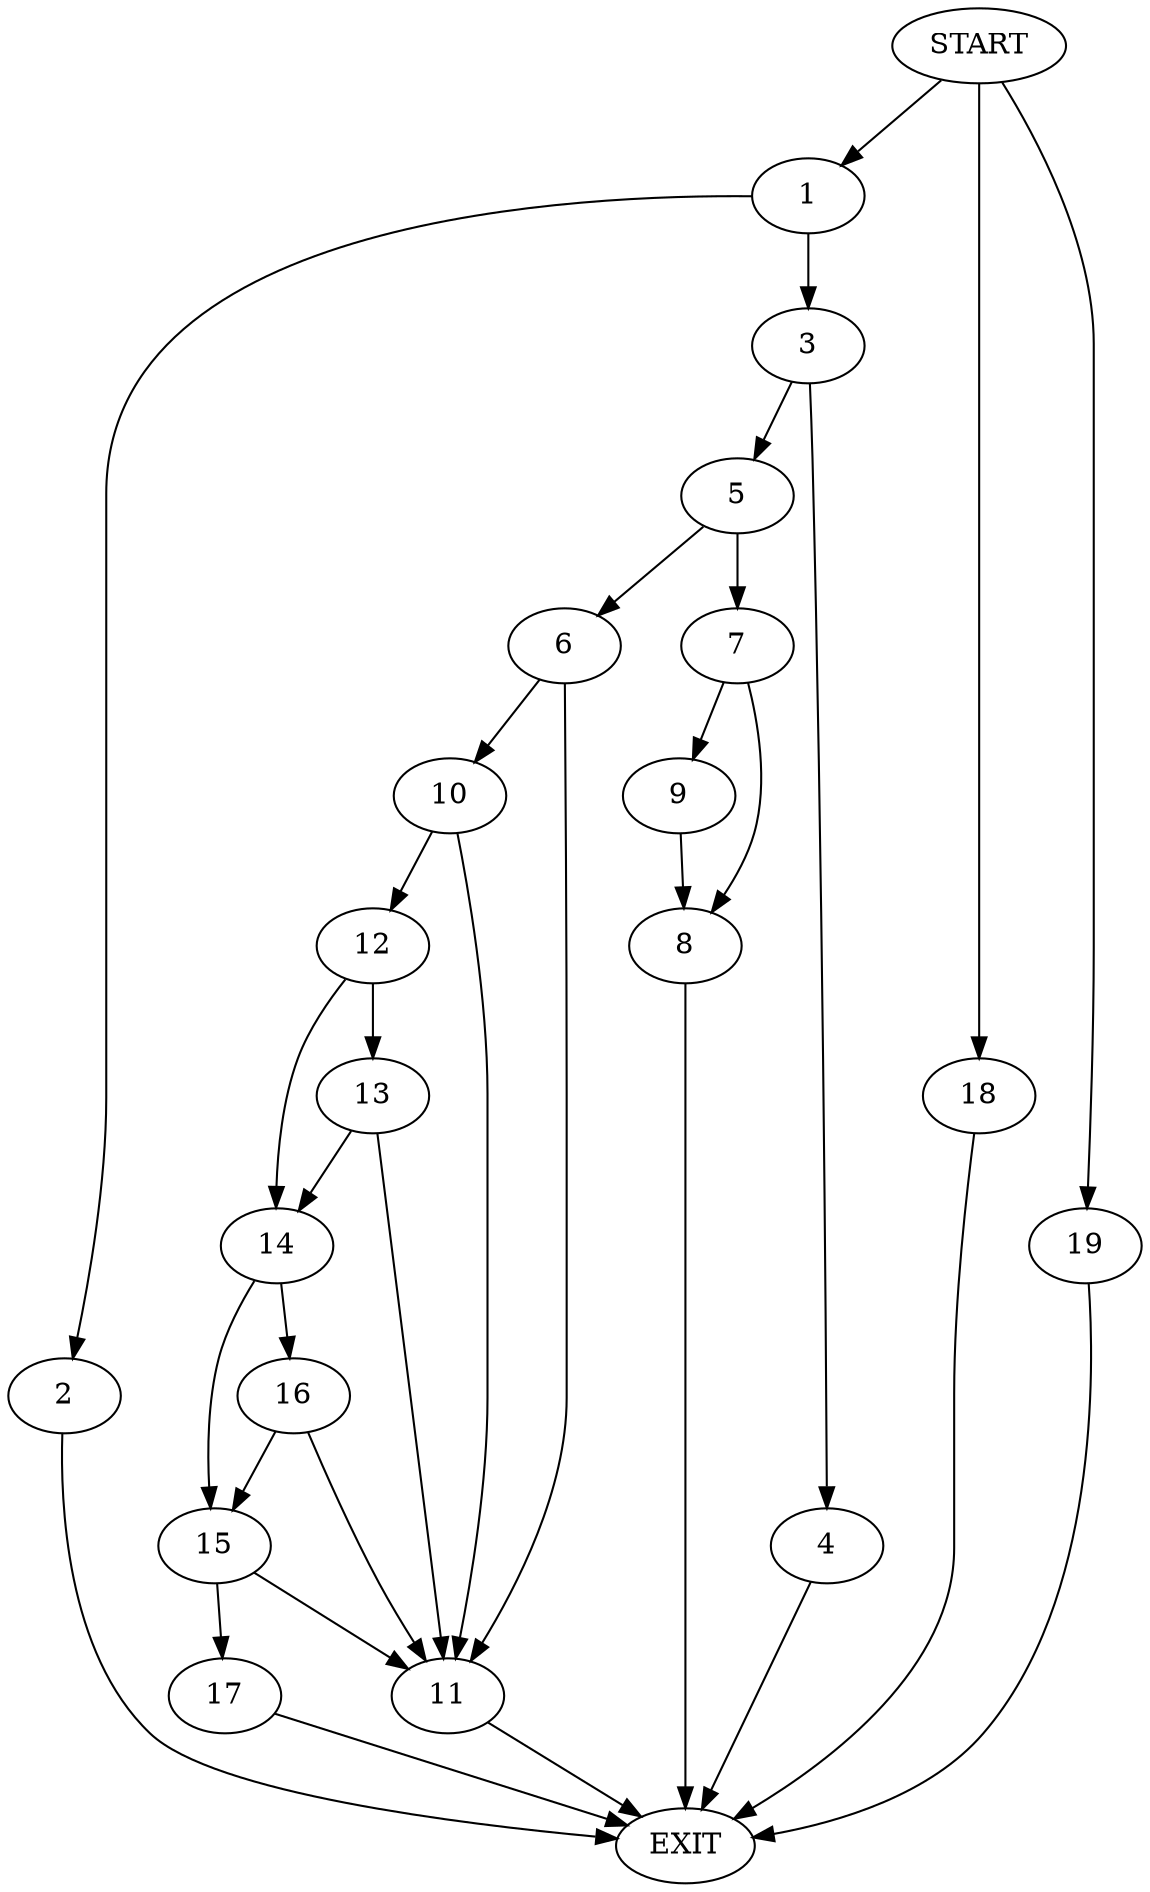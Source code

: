 digraph {
0 [label="START"]
20 [label="EXIT"]
0 -> 1
1 -> 2
1 -> 3
3 -> 4
3 -> 5
2 -> 20
5 -> 6
5 -> 7
4 -> 20
7 -> 8
7 -> 9
6 -> 10
6 -> 11
10 -> 11
10 -> 12
11 -> 20
12 -> 13
12 -> 14
13 -> 11
13 -> 14
14 -> 15
14 -> 16
16 -> 11
16 -> 15
15 -> 17
15 -> 11
17 -> 20
0 -> 18
18 -> 20
9 -> 8
8 -> 20
0 -> 19
19 -> 20
}
